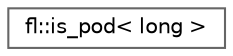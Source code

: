 digraph "Graphical Class Hierarchy"
{
 // LATEX_PDF_SIZE
  bgcolor="transparent";
  edge [fontname=Helvetica,fontsize=10,labelfontname=Helvetica,labelfontsize=10];
  node [fontname=Helvetica,fontsize=10,shape=box,height=0.2,width=0.4];
  rankdir="LR";
  Node0 [id="Node000000",label="fl::is_pod\< long \>",height=0.2,width=0.4,color="grey40", fillcolor="white", style="filled",URL="$dc/d55/structfl_1_1is__pod_3_01long_01_4.html",tooltip=" "];
}
